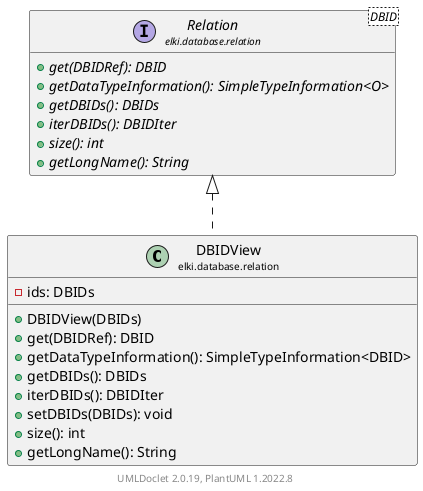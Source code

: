 @startuml
    remove .*\.(Instance|Par|Parameterizer|Factory)$
    set namespaceSeparator none
    hide empty fields
    hide empty methods

    class "<size:14>DBIDView\n<size:10>elki.database.relation" as elki.database.relation.DBIDView [[DBIDView.html]] {
        -ids: DBIDs
        +DBIDView(DBIDs)
        +get(DBIDRef): DBID
        +getDataTypeInformation(): SimpleTypeInformation<DBID>
        +getDBIDs(): DBIDs
        +iterDBIDs(): DBIDIter
        +setDBIDs(DBIDs): void
        +size(): int
        +getLongName(): String
    }

    interface "<size:14>Relation\n<size:10>elki.database.relation" as elki.database.relation.Relation<DBID> [[Relation.html]] {
        {abstract} +get(DBIDRef): DBID
        {abstract} +getDataTypeInformation(): SimpleTypeInformation<O>
        {abstract} +getDBIDs(): DBIDs
        {abstract} +iterDBIDs(): DBIDIter
        {abstract} +size(): int
        {abstract} +getLongName(): String
    }

    elki.database.relation.Relation <|.. elki.database.relation.DBIDView

    center footer UMLDoclet 2.0.19, PlantUML 1.2022.8
@enduml
